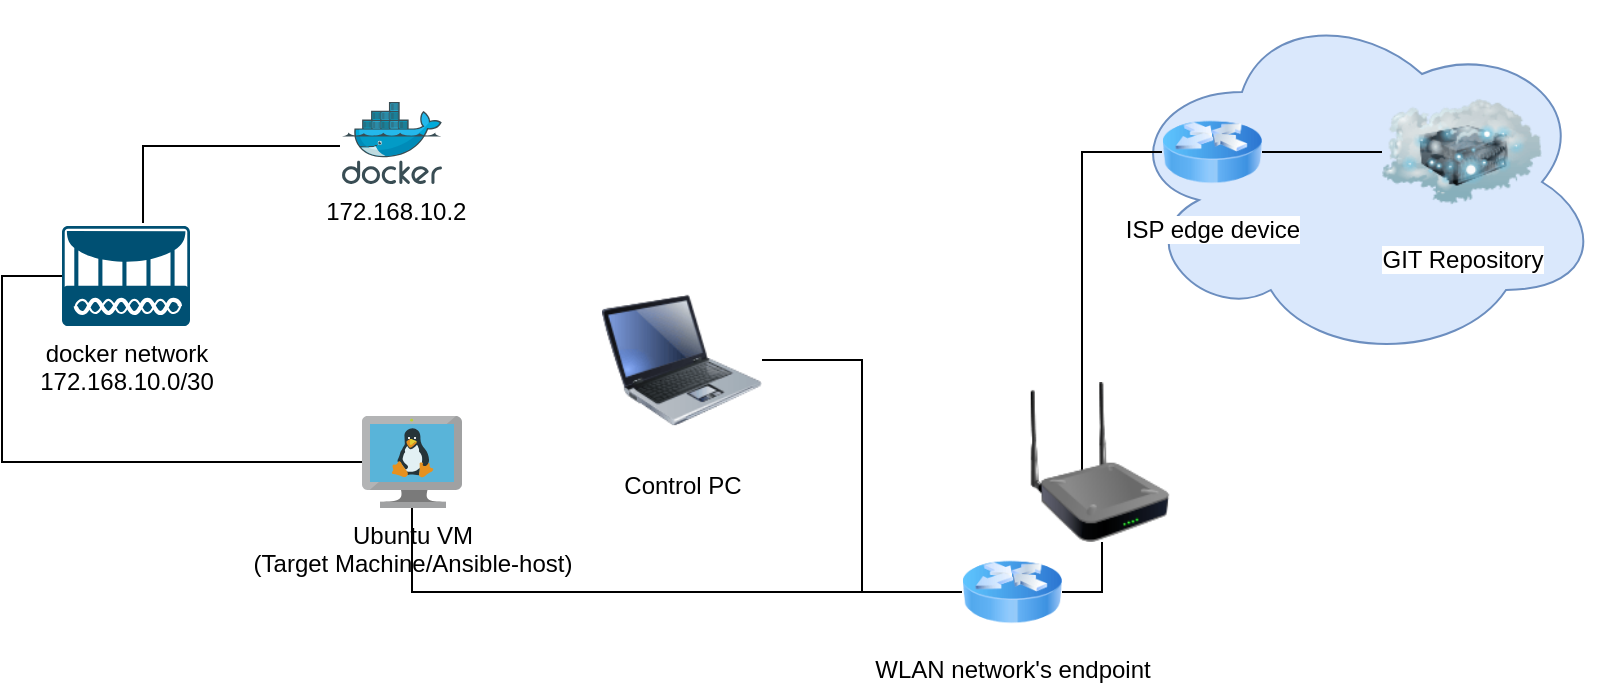 <mxfile version="23.0.2" type="device">
  <diagram name="Page-1" id="b1E7Kufzt26DRJlLbWJ-">
    <mxGraphModel dx="941" dy="644" grid="1" gridSize="10" guides="1" tooltips="1" connect="1" arrows="1" fold="1" page="1" pageScale="1" pageWidth="850" pageHeight="1100" math="0" shadow="0">
      <root>
        <mxCell id="0" />
        <mxCell id="1" parent="0" />
        <mxCell id="oVAyef8eRjAk1X-ASjSO-1" value="" style="ellipse;shape=cloud;whiteSpace=wrap;html=1;fillColor=#dae8fc;strokeColor=#6c8ebf;" parent="1" vertex="1">
          <mxGeometry x="590" width="240" height="180" as="geometry" />
        </mxCell>
        <mxCell id="oVAyef8eRjAk1X-ASjSO-11" style="rounded=0;orthogonalLoop=1;jettySize=auto;html=1;entryX=0;entryY=0.5;entryDx=0;entryDy=0;edgeStyle=orthogonalEdgeStyle;endArrow=none;endFill=0;exitX=0.638;exitY=0.75;exitDx=0;exitDy=0;exitPerimeter=0;" parent="1" source="oG6civBatj3uvRLapty3-3" target="oVAyef8eRjAk1X-ASjSO-4" edge="1">
          <mxGeometry relative="1" as="geometry">
            <Array as="points">
              <mxPoint x="570" y="250" />
              <mxPoint x="570" y="75" />
            </Array>
          </mxGeometry>
        </mxCell>
        <mxCell id="oVAyef8eRjAk1X-ASjSO-4" value="ISP edge device" style="image;html=1;image=img/lib/clip_art/networking/Router_Icon_128x128.png" parent="1" vertex="1">
          <mxGeometry x="610" y="50" width="50" height="50" as="geometry" />
        </mxCell>
        <mxCell id="oG6civBatj3uvRLapty3-3" value="" style="image;html=1;image=img/lib/clip_art/networking/Repeater_128x128.png" parent="1" vertex="1">
          <mxGeometry x="539" y="190" width="80" height="80" as="geometry" />
        </mxCell>
        <mxCell id="oG6civBatj3uvRLapty3-7" style="rounded=0;orthogonalLoop=1;jettySize=auto;html=1;edgeStyle=orthogonalEdgeStyle;endArrow=none;endFill=0;" parent="1" source="oG6civBatj3uvRLapty3-3" target="oG6civBatj3uvRLapty3-2" edge="1">
          <mxGeometry relative="1" as="geometry">
            <mxPoint x="379.5" y="415" as="sourcePoint" />
            <mxPoint x="370" y="380" as="targetPoint" />
            <Array as="points">
              <mxPoint x="580" y="295" />
            </Array>
          </mxGeometry>
        </mxCell>
        <mxCell id="oG6civBatj3uvRLapty3-2" value="WLAN network&#39;s endpoint" style="image;html=1;image=img/lib/clip_art/networking/Router_Icon_128x128.png" parent="1" vertex="1">
          <mxGeometry x="510" y="270" width="50" height="50" as="geometry" />
        </mxCell>
        <mxCell id="oG6civBatj3uvRLapty3-8" style="rounded=0;orthogonalLoop=1;jettySize=auto;html=1;edgeStyle=orthogonalEdgeStyle;endArrow=none;endFill=0;entryX=0;entryY=0.5;entryDx=0;entryDy=0;" parent="1" source="NYTtE7jjRPr0G-s1JELY-3" target="oG6civBatj3uvRLapty3-2" edge="1">
          <mxGeometry relative="1" as="geometry">
            <mxPoint x="130" y="405" as="sourcePoint" />
            <mxPoint x="220" y="340" as="targetPoint" />
          </mxGeometry>
        </mxCell>
        <mxCell id="NYTtE7jjRPr0G-s1JELY-2" value="Ubuntu VM&lt;br&gt;(Target Machine/Ansible-host)" style="image;sketch=0;aspect=fixed;html=1;points=[];align=center;fontSize=12;image=img/lib/mscae/VM_Linux.svg;" parent="1" vertex="1">
          <mxGeometry x="210" y="207" width="50" height="46" as="geometry" />
        </mxCell>
        <mxCell id="NYTtE7jjRPr0G-s1JELY-5" style="rounded=0;orthogonalLoop=1;jettySize=auto;html=1;edgeStyle=orthogonalEdgeStyle;endArrow=none;endFill=0;entryX=0;entryY=0.5;entryDx=0;entryDy=0;" parent="1" source="NYTtE7jjRPr0G-s1JELY-2" target="oG6civBatj3uvRLapty3-2" edge="1">
          <mxGeometry relative="1" as="geometry">
            <mxPoint x="180" y="305" as="sourcePoint" />
            <mxPoint x="250" y="305" as="targetPoint" />
            <Array as="points">
              <mxPoint x="235" y="295" />
            </Array>
          </mxGeometry>
        </mxCell>
        <mxCell id="NYTtE7jjRPr0G-s1JELY-3" value="Control PC" style="image;html=1;image=img/lib/clip_art/computers/Laptop_128x128.png;rotation=0;" parent="1" vertex="1">
          <mxGeometry x="330" y="130" width="80" height="98" as="geometry" />
        </mxCell>
        <mxCell id="NYTtE7jjRPr0G-s1JELY-6" value="&amp;nbsp;172.168.10.2" style="image;sketch=0;aspect=fixed;html=1;points=[];align=center;fontSize=12;image=img/lib/mscae/Docker.svg;" parent="1" vertex="1">
          <mxGeometry x="200" y="50" width="50" height="41" as="geometry" />
        </mxCell>
        <mxCell id="NYTtE7jjRPr0G-s1JELY-7" style="rounded=0;orthogonalLoop=1;jettySize=auto;html=1;edgeStyle=orthogonalEdgeStyle;endArrow=none;endFill=0;entryX=0.633;entryY=-0.03;entryDx=0;entryDy=0;exitX=-0.02;exitY=0.537;exitDx=0;exitDy=0;exitPerimeter=0;entryPerimeter=0;" parent="1" source="NYTtE7jjRPr0G-s1JELY-6" target="hQE91tJbpIO7Ch4Hq78E-1" edge="1">
          <mxGeometry relative="1" as="geometry">
            <mxPoint x="40" y="270" as="sourcePoint" />
            <mxPoint x="315" y="385" as="targetPoint" />
            <Array as="points">
              <mxPoint x="100" y="72" />
            </Array>
          </mxGeometry>
        </mxCell>
        <mxCell id="NYTtE7jjRPr0G-s1JELY-9" value="GIT Repository" style="image;html=1;image=img/lib/clip_art/networking/Cloud_Server_128x128.png" parent="1" vertex="1">
          <mxGeometry x="720" y="35" width="80" height="80" as="geometry" />
        </mxCell>
        <mxCell id="NYTtE7jjRPr0G-s1JELY-10" style="rounded=0;orthogonalLoop=1;jettySize=auto;html=1;exitX=1;exitY=0.5;exitDx=0;exitDy=0;edgeStyle=orthogonalEdgeStyle;endArrow=none;endFill=0;" parent="1" source="oVAyef8eRjAk1X-ASjSO-4" target="NYTtE7jjRPr0G-s1JELY-9" edge="1">
          <mxGeometry relative="1" as="geometry">
            <mxPoint x="749" y="395" as="sourcePoint" />
            <mxPoint x="750" y="220" as="targetPoint" />
            <Array as="points">
              <mxPoint x="730" y="75" />
              <mxPoint x="730" y="75" />
            </Array>
          </mxGeometry>
        </mxCell>
        <mxCell id="hQE91tJbpIO7Ch4Hq78E-1" value="docker network&lt;br&gt;172.168.10.0/30" style="sketch=0;points=[[0.015,0.015,0],[0.985,0.015,0],[0.985,0.985,0],[0.015,0.985,0],[0.25,0,0],[0.5,0,0],[0.75,0,0],[1,0.25,0],[1,0.5,0],[1,0.75,0],[0.75,1,0],[0.5,1,0],[0.25,1,0],[0,0.75,0],[0,0.5,0],[0,0.25,0]];verticalLabelPosition=bottom;html=1;verticalAlign=top;aspect=fixed;align=center;pointerEvents=1;shape=mxgraph.cisco19.wireless_bridge;fillColor=#005073;strokeColor=none;" vertex="1" parent="1">
          <mxGeometry x="60" y="112" width="64" height="50" as="geometry" />
        </mxCell>
        <mxCell id="hQE91tJbpIO7Ch4Hq78E-2" value="" style="endArrow=none;html=1;rounded=0;edgeStyle=orthogonalEdgeStyle;exitX=0;exitY=0.5;exitDx=0;exitDy=0;exitPerimeter=0;" edge="1" parent="1" source="hQE91tJbpIO7Ch4Hq78E-1" target="NYTtE7jjRPr0G-s1JELY-2">
          <mxGeometry width="50" height="50" relative="1" as="geometry">
            <mxPoint x="92" y="160" as="sourcePoint" />
            <mxPoint x="200" y="180" as="targetPoint" />
            <Array as="points">
              <mxPoint x="30" y="137" />
              <mxPoint x="30" y="230" />
            </Array>
          </mxGeometry>
        </mxCell>
      </root>
    </mxGraphModel>
  </diagram>
</mxfile>
